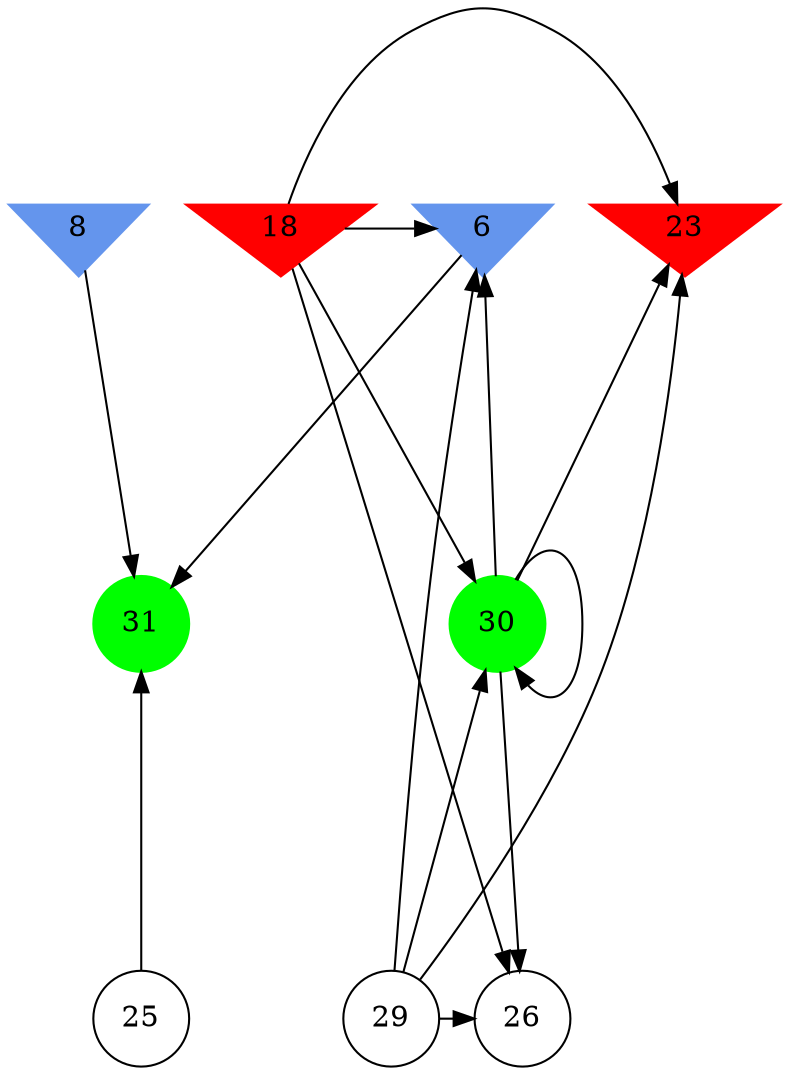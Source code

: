 digraph brain {
	ranksep=2.0;
	6 [shape=invtriangle,style=filled,color=cornflowerblue];
	8 [shape=invtriangle,style=filled,color=cornflowerblue];
	18 [shape=invtriangle,style=filled,color=red];
	23 [shape=invtriangle,style=filled,color=red];
	25 [shape=circle,color=black];
	26 [shape=circle,color=black];
	29 [shape=circle,color=black];
	30 [shape=circle,style=filled,color=green];
	31 [shape=circle,style=filled,color=green];
	25	->	31;
	8	->	31;
	6	->	31;
	30	->	30;
	30	->	26;
	30	->	23;
	30	->	6;
	29	->	30;
	29	->	26;
	29	->	23;
	29	->	6;
	18	->	30;
	18	->	26;
	18	->	23;
	18	->	6;
	{ rank=same; 6; 8; 18; 23; }
	{ rank=same; 25; 26; 29; }
	{ rank=same; 30; 31; }
}
